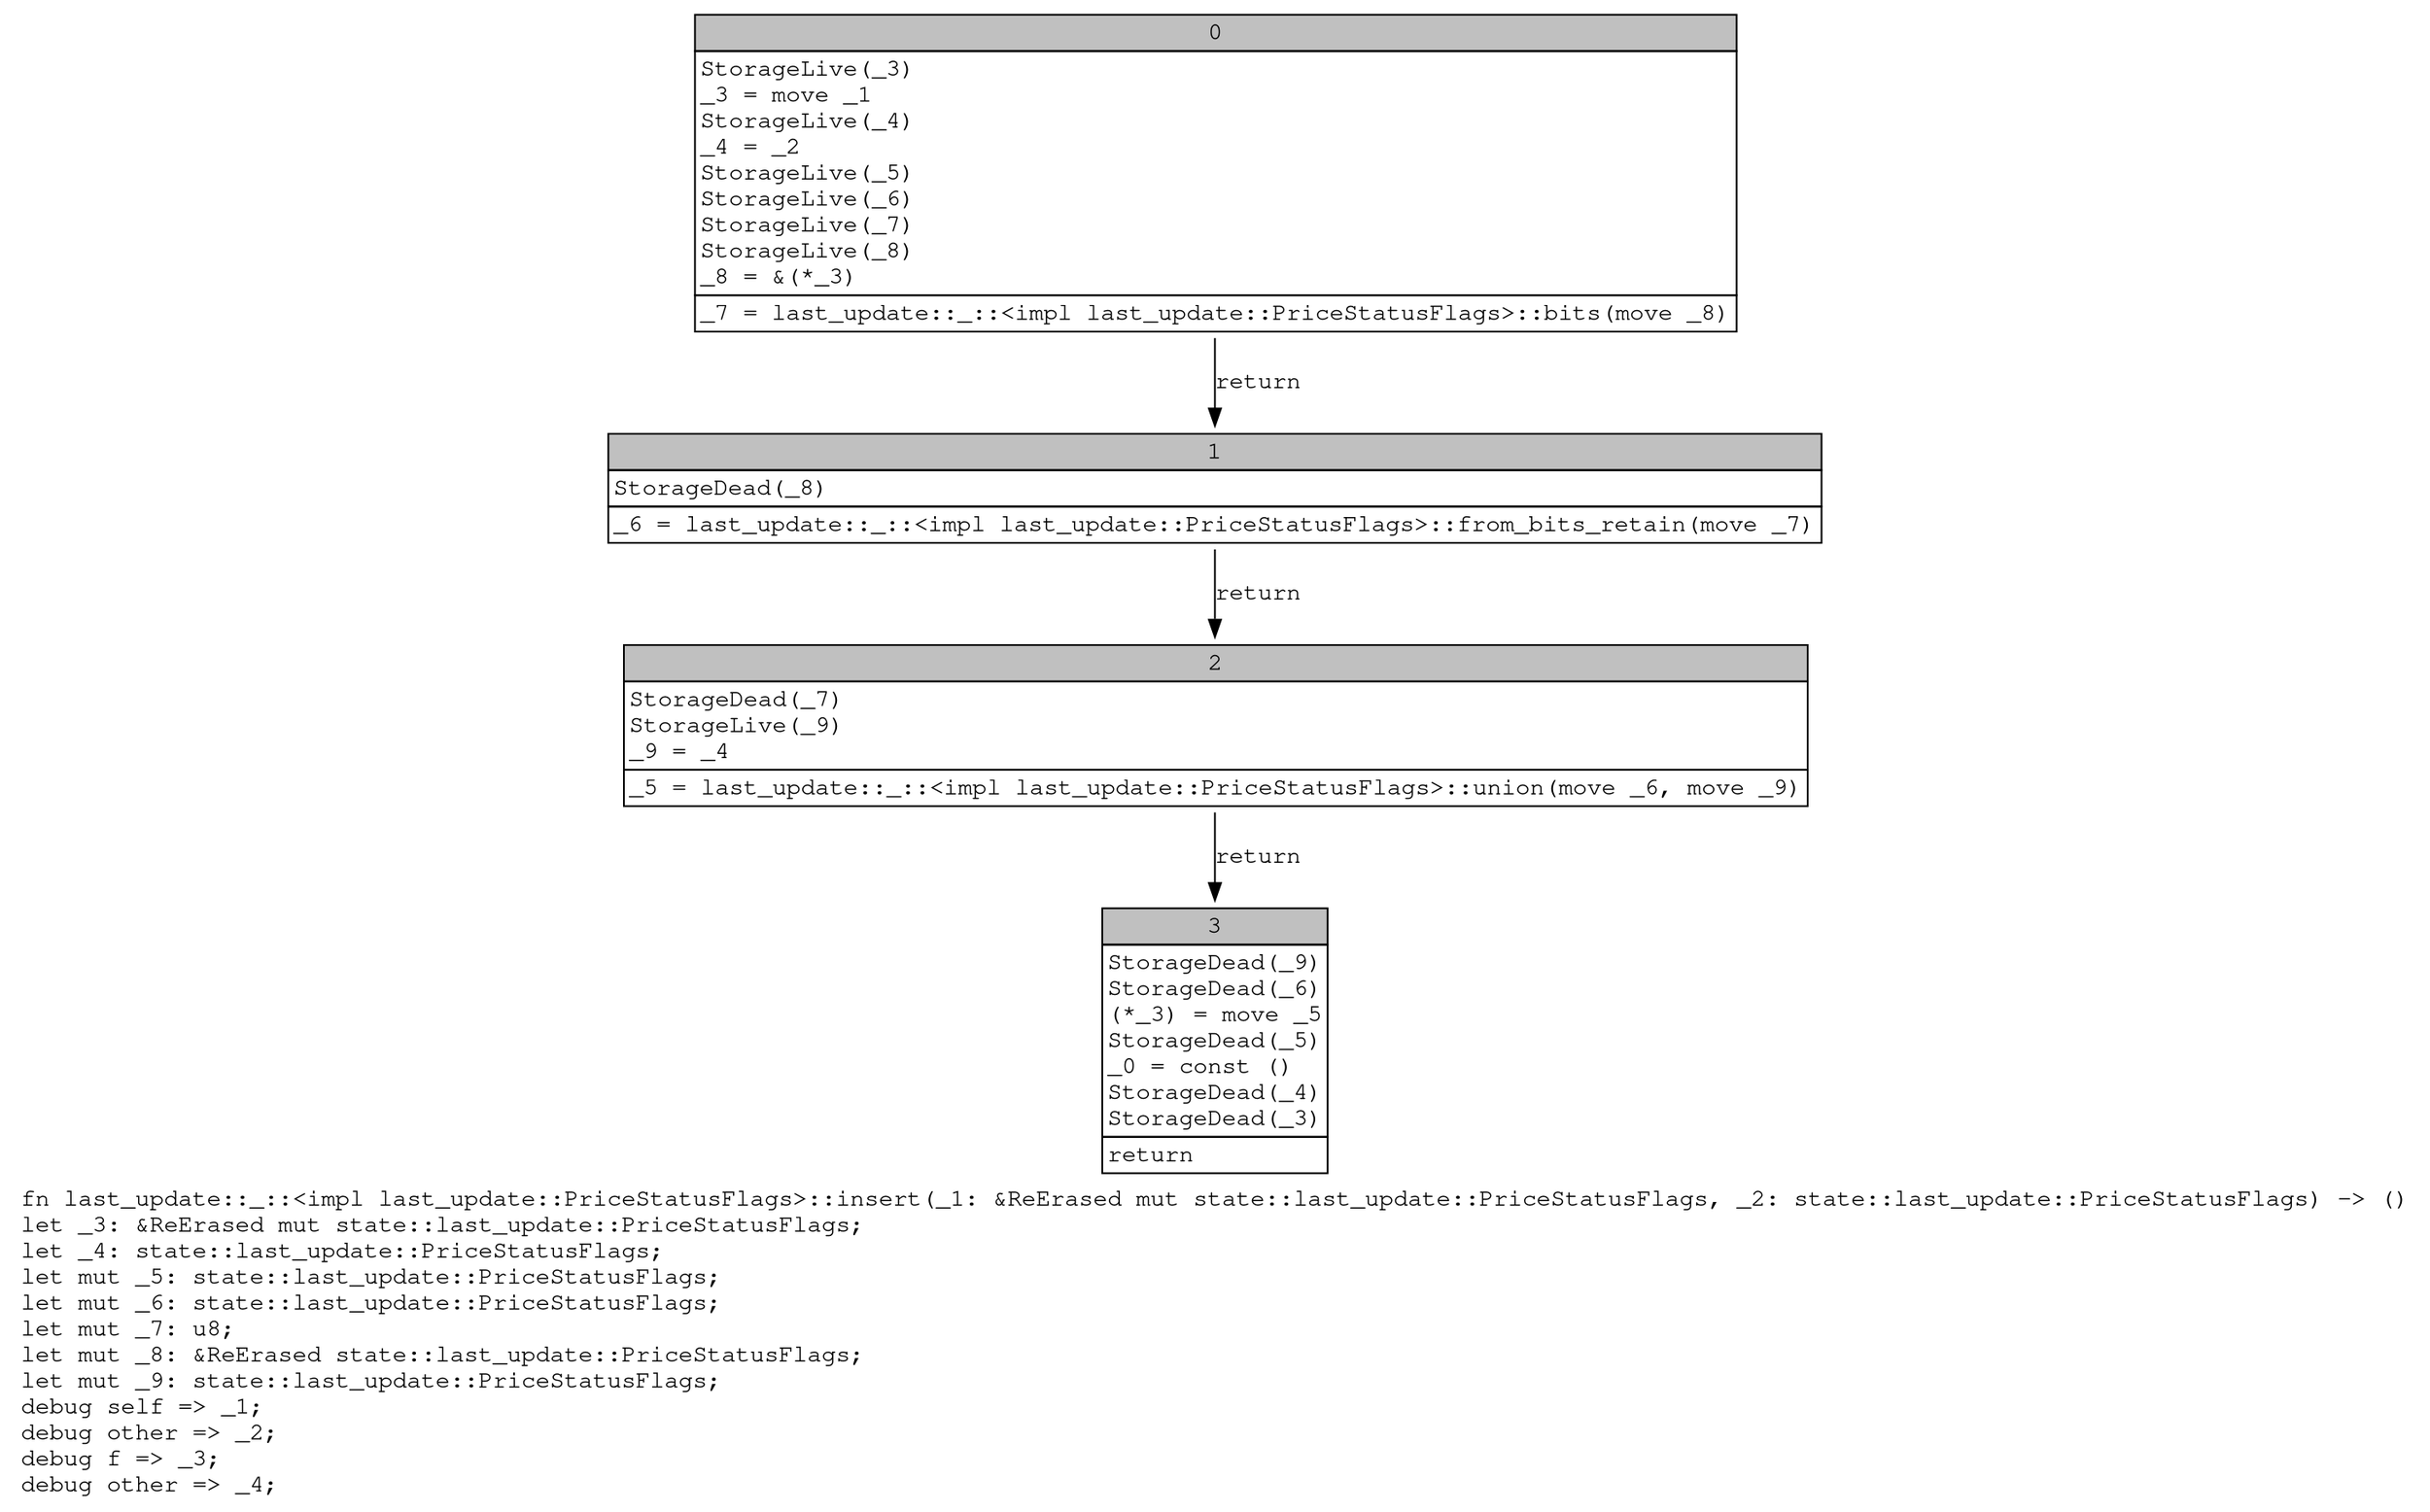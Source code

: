 digraph Mir_0_6681 {
    graph [fontname="Courier, monospace"];
    node [fontname="Courier, monospace"];
    edge [fontname="Courier, monospace"];
    label=<fn last_update::_::&lt;impl last_update::PriceStatusFlags&gt;::insert(_1: &amp;ReErased mut state::last_update::PriceStatusFlags, _2: state::last_update::PriceStatusFlags) -&gt; ()<br align="left"/>let _3: &amp;ReErased mut state::last_update::PriceStatusFlags;<br align="left"/>let _4: state::last_update::PriceStatusFlags;<br align="left"/>let mut _5: state::last_update::PriceStatusFlags;<br align="left"/>let mut _6: state::last_update::PriceStatusFlags;<br align="left"/>let mut _7: u8;<br align="left"/>let mut _8: &amp;ReErased state::last_update::PriceStatusFlags;<br align="left"/>let mut _9: state::last_update::PriceStatusFlags;<br align="left"/>debug self =&gt; _1;<br align="left"/>debug other =&gt; _2;<br align="left"/>debug f =&gt; _3;<br align="left"/>debug other =&gt; _4;<br align="left"/>>;
    bb0__0_6681 [shape="none", label=<<table border="0" cellborder="1" cellspacing="0"><tr><td bgcolor="gray" align="center" colspan="1">0</td></tr><tr><td align="left" balign="left">StorageLive(_3)<br/>_3 = move _1<br/>StorageLive(_4)<br/>_4 = _2<br/>StorageLive(_5)<br/>StorageLive(_6)<br/>StorageLive(_7)<br/>StorageLive(_8)<br/>_8 = &amp;(*_3)<br/></td></tr><tr><td align="left">_7 = last_update::_::&lt;impl last_update::PriceStatusFlags&gt;::bits(move _8)</td></tr></table>>];
    bb1__0_6681 [shape="none", label=<<table border="0" cellborder="1" cellspacing="0"><tr><td bgcolor="gray" align="center" colspan="1">1</td></tr><tr><td align="left" balign="left">StorageDead(_8)<br/></td></tr><tr><td align="left">_6 = last_update::_::&lt;impl last_update::PriceStatusFlags&gt;::from_bits_retain(move _7)</td></tr></table>>];
    bb2__0_6681 [shape="none", label=<<table border="0" cellborder="1" cellspacing="0"><tr><td bgcolor="gray" align="center" colspan="1">2</td></tr><tr><td align="left" balign="left">StorageDead(_7)<br/>StorageLive(_9)<br/>_9 = _4<br/></td></tr><tr><td align="left">_5 = last_update::_::&lt;impl last_update::PriceStatusFlags&gt;::union(move _6, move _9)</td></tr></table>>];
    bb3__0_6681 [shape="none", label=<<table border="0" cellborder="1" cellspacing="0"><tr><td bgcolor="gray" align="center" colspan="1">3</td></tr><tr><td align="left" balign="left">StorageDead(_9)<br/>StorageDead(_6)<br/>(*_3) = move _5<br/>StorageDead(_5)<br/>_0 = const ()<br/>StorageDead(_4)<br/>StorageDead(_3)<br/></td></tr><tr><td align="left">return</td></tr></table>>];
    bb0__0_6681 -> bb1__0_6681 [label="return"];
    bb1__0_6681 -> bb2__0_6681 [label="return"];
    bb2__0_6681 -> bb3__0_6681 [label="return"];
}

